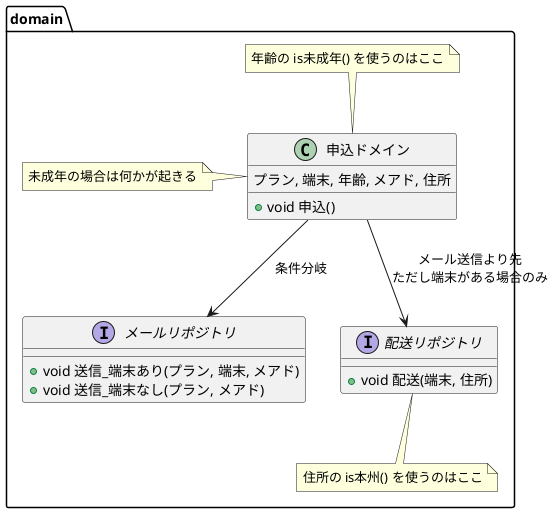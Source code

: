 @startuml

package domain {
class 申込ドメイン {
  プラン, 端末, 年齢, メアド, 住所
  + void 申込()
}
note "年齢の is未成年() を使うのはここ" as ドメインNote
ドメインNote .d. 申込ドメイン
note "未成年の場合は何かが起きる" as ドメインNote2
ドメインNote2 .r. 申込ドメイン

interface メールリポジトリ {
  + void 送信_端末あり(プラン, 端末, メアド)
  + void 送信_端末なし(プラン, メアド)
}

interface 配送リポジトリ {
  + void 配送(端末, 住所)
}
note "住所の is本州() を使うのはここ" as 配送Note
配送Note .u. 配送リポジトリ

申込ドメイン --> メールリポジトリ : 条件分岐
申込ドメイン --> 配送リポジトリ : メール送信より先\nただし端末がある場合のみ

メールリポジトリ -[hidden]r-> 配送リポジトリ

' メールリポジトリは呼び分け
' +2日は配送リポジトリの実装の中、絵からは欠落
' 未成年チェックは申込ドメインの中、絵からは欠落
}

@enduml